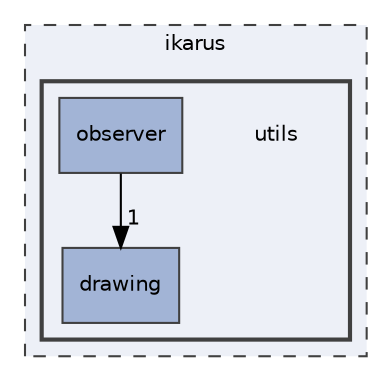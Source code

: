 digraph "utils"
{
 // LATEX_PDF_SIZE
  edge [fontname="Helvetica",fontsize="10",labelfontname="Helvetica",labelfontsize="10"];
  node [fontname="Helvetica",fontsize="10",shape=record];
  compound=true
  subgraph clusterdir_5bec9ec6c6b8ab3f2f9d60d2ff21ed81 {
    graph [ bgcolor="#edf0f7", pencolor="grey25", style="filled,dashed,", label="ikarus", fontname="Helvetica", fontsize="10", URL="dir_5bec9ec6c6b8ab3f2f9d60d2ff21ed81.html"]
  subgraph clusterdir_36505a9bfb81f81ed7a4e794d4cf597e {
    graph [ bgcolor="#edf0f7", pencolor="grey25", style="filled,bold,", label="", fontname="Helvetica", fontsize="10", URL="dir_36505a9bfb81f81ed7a4e794d4cf597e.html"]
    dir_36505a9bfb81f81ed7a4e794d4cf597e [shape=plaintext, label="utils"];
  dir_d45ffc48cf12df7e348ec0b798d36815 [shape=box, label="drawing", style="filled,", fillcolor="#a2b4d6", color="grey25", URL="dir_d45ffc48cf12df7e348ec0b798d36815.html"];
  dir_8f2573d1a9c53251c08257bad1a27fd3 [shape=box, label="observer", style="filled,", fillcolor="#a2b4d6", color="grey25", URL="dir_8f2573d1a9c53251c08257bad1a27fd3.html"];
  }
  }
  dir_8f2573d1a9c53251c08257bad1a27fd3->dir_d45ffc48cf12df7e348ec0b798d36815 [headlabel="1", labeldistance=1.5 headhref="dir_000022_000008.html"];
}
